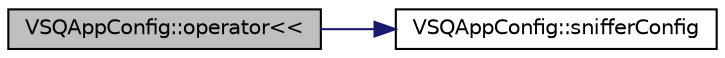 digraph "VSQAppConfig::operator&lt;&lt;"
{
 // LATEX_PDF_SIZE
  edge [fontname="Helvetica",fontsize="10",labelfontname="Helvetica",labelfontsize="10"];
  node [fontname="Helvetica",fontsize="10",shape=record];
  rankdir="LR";
  Node1 [label="VSQAppConfig::operator\<\<",height=0.2,width=0.4,color="black", fillcolor="grey75", style="filled", fontcolor="black",tooltip="Sniffer configuration."];
  Node1 -> Node2 [color="midnightblue",fontsize="10",style="solid",fontname="Helvetica"];
  Node2 [label="VSQAppConfig::snifferConfig",height=0.2,width=0.4,color="black", fillcolor="white", style="filled",URL="$class_v_s_q_app_config.html#af36e6ef26f0109552ee461bdb53f2442",tooltip="Get sniffer configuration."];
}
